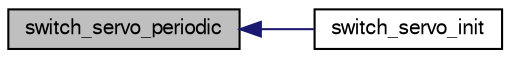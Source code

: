 digraph "switch_servo_periodic"
{
  edge [fontname="FreeSans",fontsize="10",labelfontname="FreeSans",labelfontsize="10"];
  node [fontname="FreeSans",fontsize="10",shape=record];
  rankdir="LR";
  Node1 [label="switch_servo_periodic",height=0.2,width=0.4,color="black", fillcolor="grey75", style="filled", fontcolor="black"];
  Node1 -> Node2 [dir="back",color="midnightblue",fontsize="10",style="solid",fontname="FreeSans"];
  Node2 [label="switch_servo_init",height=0.2,width=0.4,color="black", fillcolor="white", style="filled",URL="$switch__servo_8h.html#aaef3c0eadfe8f248d99f1f0deb71f5a5"];
}
